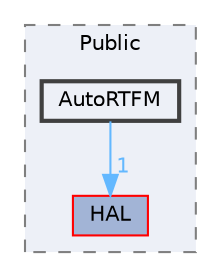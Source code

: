 digraph "AutoRTFM"
{
 // INTERACTIVE_SVG=YES
 // LATEX_PDF_SIZE
  bgcolor="transparent";
  edge [fontname=Helvetica,fontsize=10,labelfontname=Helvetica,labelfontsize=10];
  node [fontname=Helvetica,fontsize=10,shape=box,height=0.2,width=0.4];
  compound=true
  subgraph clusterdir_ba49309ee78fabe0452662bc1a7ef37d {
    graph [ bgcolor="#edf0f7", pencolor="grey50", label="Public", fontname=Helvetica,fontsize=10 style="filled,dashed", URL="dir_ba49309ee78fabe0452662bc1a7ef37d.html",tooltip=""]
  dir_06b681a867cd45e91f64ca04156625cf [label="HAL", fillcolor="#a2b4d6", color="red", style="filled", URL="dir_06b681a867cd45e91f64ca04156625cf.html",tooltip=""];
  dir_50797b24218942d5c908a638c9d6011e [label="AutoRTFM", fillcolor="#edf0f7", color="grey25", style="filled,bold", URL="dir_50797b24218942d5c908a638c9d6011e.html",tooltip=""];
  }
  dir_50797b24218942d5c908a638c9d6011e->dir_06b681a867cd45e91f64ca04156625cf [headlabel="1", labeldistance=1.5 headhref="dir_000083_000461.html" href="dir_000083_000461.html" color="steelblue1" fontcolor="steelblue1"];
}
